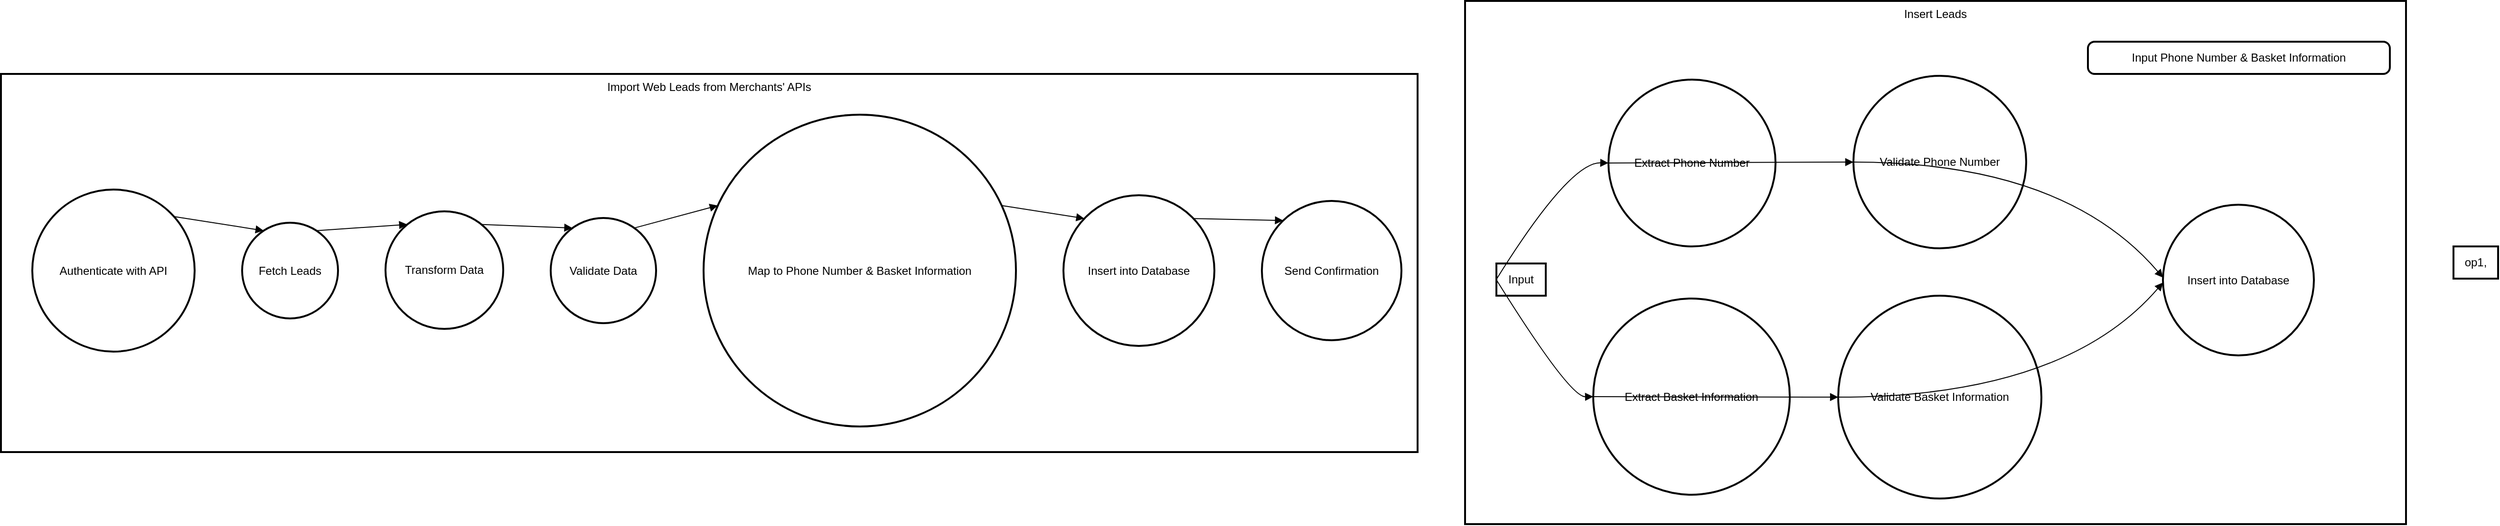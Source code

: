 <mxfile version="24.7.7">
  <diagram name="Page-1" id="VlCAZf-4jltOdiqh5s_E">
    <mxGraphModel>
      <root>
        <mxCell id="0" />
        <mxCell id="1" parent="0" />
        <mxCell id="2" value="Import Web Leads from Merchants&#39; APIs" style="whiteSpace=wrap;strokeWidth=2;verticalAlign=top;" vertex="1" parent="1">
          <mxGeometry y="77" width="1492" height="399" as="geometry" />
        </mxCell>
        <mxCell id="3" value="Authenticate with API" style="ellipse;aspect=fixed;strokeWidth=2;whiteSpace=wrap;" vertex="1" parent="2">
          <mxGeometry x="33" y="122" width="171" height="171" as="geometry" />
        </mxCell>
        <mxCell id="4" value="Fetch Leads" style="ellipse;aspect=fixed;strokeWidth=2;whiteSpace=wrap;" vertex="1" parent="2">
          <mxGeometry x="254" y="157" width="101" height="101" as="geometry" />
        </mxCell>
        <mxCell id="5" value="Transform Data" style="ellipse;aspect=fixed;strokeWidth=2;whiteSpace=wrap;" vertex="1" parent="2">
          <mxGeometry x="405" y="145" width="124" height="124" as="geometry" />
        </mxCell>
        <mxCell id="6" value="Validate Data" style="ellipse;aspect=fixed;strokeWidth=2;whiteSpace=wrap;" vertex="1" parent="2">
          <mxGeometry x="579" y="152" width="111" height="111" as="geometry" />
        </mxCell>
        <mxCell id="7" value="Map to Phone Number &amp; Basket Information" style="ellipse;aspect=fixed;strokeWidth=2;whiteSpace=wrap;" vertex="1" parent="2">
          <mxGeometry x="740" y="43" width="329" height="329" as="geometry" />
        </mxCell>
        <mxCell id="8" value="Insert into Database" style="ellipse;aspect=fixed;strokeWidth=2;whiteSpace=wrap;" vertex="1" parent="2">
          <mxGeometry x="1119" y="128" width="159" height="159" as="geometry" />
        </mxCell>
        <mxCell id="9" value="Send Confirmation" style="ellipse;aspect=fixed;strokeWidth=2;whiteSpace=wrap;" vertex="1" parent="2">
          <mxGeometry x="1328" y="134" width="147" height="147" as="geometry" />
        </mxCell>
        <mxCell id="10" value="" style="curved=1;startArrow=none;endArrow=block;exitX=1;exitY=0.05;entryX=0;entryY=-0.26;" edge="1" parent="2" source="3" target="4">
          <mxGeometry relative="1" as="geometry">
            <Array as="points" />
          </mxGeometry>
        </mxCell>
        <mxCell id="11" value="" style="curved=1;startArrow=none;endArrow=block;exitX=1;exitY=-0.26;entryX=0;entryY=-0.12;" edge="1" parent="2" source="4" target="5">
          <mxGeometry relative="1" as="geometry">
            <Array as="points" />
          </mxGeometry>
        </mxCell>
        <mxCell id="12" value="" style="curved=1;startArrow=none;endArrow=block;exitX=1;exitY=-0.12;entryX=0;entryY=-0.19;" edge="1" parent="2" source="5" target="6">
          <mxGeometry relative="1" as="geometry">
            <Array as="points" />
          </mxGeometry>
        </mxCell>
        <mxCell id="13" value="" style="curved=1;startArrow=none;endArrow=block;exitX=1;exitY=-0.19;entryX=0;entryY=0.27;" edge="1" parent="2" source="6" target="7">
          <mxGeometry relative="1" as="geometry">
            <Array as="points" />
          </mxGeometry>
        </mxCell>
        <mxCell id="14" value="" style="curved=1;startArrow=none;endArrow=block;exitX=1;exitY=0.27;entryX=0;entryY=0.02;" edge="1" parent="2" source="7" target="8">
          <mxGeometry relative="1" as="geometry">
            <Array as="points" />
          </mxGeometry>
        </mxCell>
        <mxCell id="15" value="" style="curved=1;startArrow=none;endArrow=block;exitX=1;exitY=0.02;entryX=0;entryY=-0.02;" edge="1" parent="2" source="8" target="9">
          <mxGeometry relative="1" as="geometry">
            <Array as="points" />
          </mxGeometry>
        </mxCell>
        <mxCell id="16" value="Insert Leads" style="whiteSpace=wrap;strokeWidth=2;verticalAlign=top;" vertex="1" parent="1">
          <mxGeometry x="1542" width="991" height="552" as="geometry" />
        </mxCell>
        <mxCell id="17" value="Input Phone Number &amp; Basket Information" style="rounded=1;absoluteArcSize=1;arcSize=14;whiteSpace=wrap;strokeWidth=2;" vertex="1" parent="16">
          <mxGeometry x="656" y="43" width="318" height="34" as="geometry" />
        </mxCell>
        <mxCell id="18" value="Input" style="whiteSpace=wrap;strokeWidth=2;" vertex="1" parent="16">
          <mxGeometry x="33" y="277" width="52" height="34" as="geometry" />
        </mxCell>
        <mxCell id="19" value="Extract Phone Number" style="ellipse;aspect=fixed;strokeWidth=2;whiteSpace=wrap;" vertex="1" parent="16">
          <mxGeometry x="151" y="83" width="176" height="176" as="geometry" />
        </mxCell>
        <mxCell id="20" value="Extract Basket Information" style="ellipse;aspect=fixed;strokeWidth=2;whiteSpace=wrap;" vertex="1" parent="16">
          <mxGeometry x="135" y="314" width="207" height="207" as="geometry" />
        </mxCell>
        <mxCell id="21" value="Validate Phone Number" style="ellipse;aspect=fixed;strokeWidth=2;whiteSpace=wrap;" vertex="1" parent="16">
          <mxGeometry x="409" y="79" width="182" height="182" as="geometry" />
        </mxCell>
        <mxCell id="22" value="Validate Basket Information" style="ellipse;aspect=fixed;strokeWidth=2;whiteSpace=wrap;" vertex="1" parent="16">
          <mxGeometry x="393" y="311" width="214" height="214" as="geometry" />
        </mxCell>
        <mxCell id="23" value="Insert into Database" style="ellipse;aspect=fixed;strokeWidth=2;whiteSpace=wrap;" vertex="1" parent="16">
          <mxGeometry x="735" y="215" width="159" height="159" as="geometry" />
        </mxCell>
        <mxCell id="24" value="" style="curved=1;startArrow=none;endArrow=block;exitX=-29.02;exitY=0.01;entryX=-8.76;entryY=0.5;" edge="1" parent="16" source="18" target="19">
          <mxGeometry relative="1" as="geometry">
            <Array as="points">
              <mxPoint x="110" y="170" />
            </Array>
          </mxGeometry>
        </mxCell>
        <mxCell id="25" value="" style="curved=1;startArrow=none;endArrow=block;exitX=-29.02;exitY=1.01;entryX=-7.45;entryY=0.5;" edge="1" parent="16" source="18" target="20">
          <mxGeometry relative="1" as="geometry">
            <Array as="points">
              <mxPoint x="110" y="418" />
            </Array>
          </mxGeometry>
        </mxCell>
        <mxCell id="26" value="" style="curved=1;startArrow=none;endArrow=block;exitX=-7.76;exitY=0.5;entryX=-8.48;entryY=0.5;" edge="1" parent="16" source="19" target="21">
          <mxGeometry relative="1" as="geometry">
            <Array as="points" />
          </mxGeometry>
        </mxCell>
        <mxCell id="27" value="" style="curved=1;startArrow=none;endArrow=block;exitX=-6.45;exitY=0.5;entryX=-7.21;entryY=0.5;" edge="1" parent="16" source="20" target="22">
          <mxGeometry relative="1" as="geometry">
            <Array as="points" />
          </mxGeometry>
        </mxCell>
        <mxCell id="28" value="" style="curved=1;startArrow=none;endArrow=block;exitX=-7.48;exitY=0.5;entryX=-9.7;entryY=0.16;" edge="1" parent="16" source="21" target="23">
          <mxGeometry relative="1" as="geometry">
            <Array as="points">
              <mxPoint x="631" y="170" />
            </Array>
          </mxGeometry>
        </mxCell>
        <mxCell id="29" value="" style="curved=1;startArrow=none;endArrow=block;exitX=-6.21;exitY=0.5;entryX=-9.7;entryY=0.84;" edge="1" parent="16" source="22" target="23">
          <mxGeometry relative="1" as="geometry">
            <Array as="points">
              <mxPoint x="631" y="418" />
            </Array>
          </mxGeometry>
        </mxCell>
        <mxCell id="30" value="op1," style="whiteSpace=wrap;strokeWidth=2;" vertex="1" parent="1">
          <mxGeometry x="2583" y="259" width="47" height="34" as="geometry" />
        </mxCell>
      </root>
    </mxGraphModel>
  </diagram>
</mxfile>
